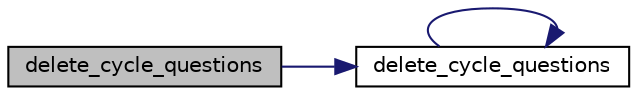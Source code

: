 digraph "delete_cycle_questions"
{
 // LATEX_PDF_SIZE
  edge [fontname="Helvetica",fontsize="10",labelfontname="Helvetica",labelfontsize="10"];
  node [fontname="Helvetica",fontsize="10",shape=record];
  rankdir="LR";
  Node1 [label="delete_cycle_questions",height=0.2,width=0.4,color="black", fillcolor="grey75", style="filled", fontcolor="black",tooltip=" "];
  Node1 -> Node2 [color="midnightblue",fontsize="10",style="solid",fontname="Helvetica"];
  Node2 [label="delete_cycle_questions",height=0.2,width=0.4,color="black", fillcolor="white", style="filled",URL="$question__functions_8c.html#ab6ef51094beae9ab4ab227eace1cf486",tooltip=" "];
  Node2 -> Node2 [color="midnightblue",fontsize="10",style="solid",fontname="Helvetica"];
}

